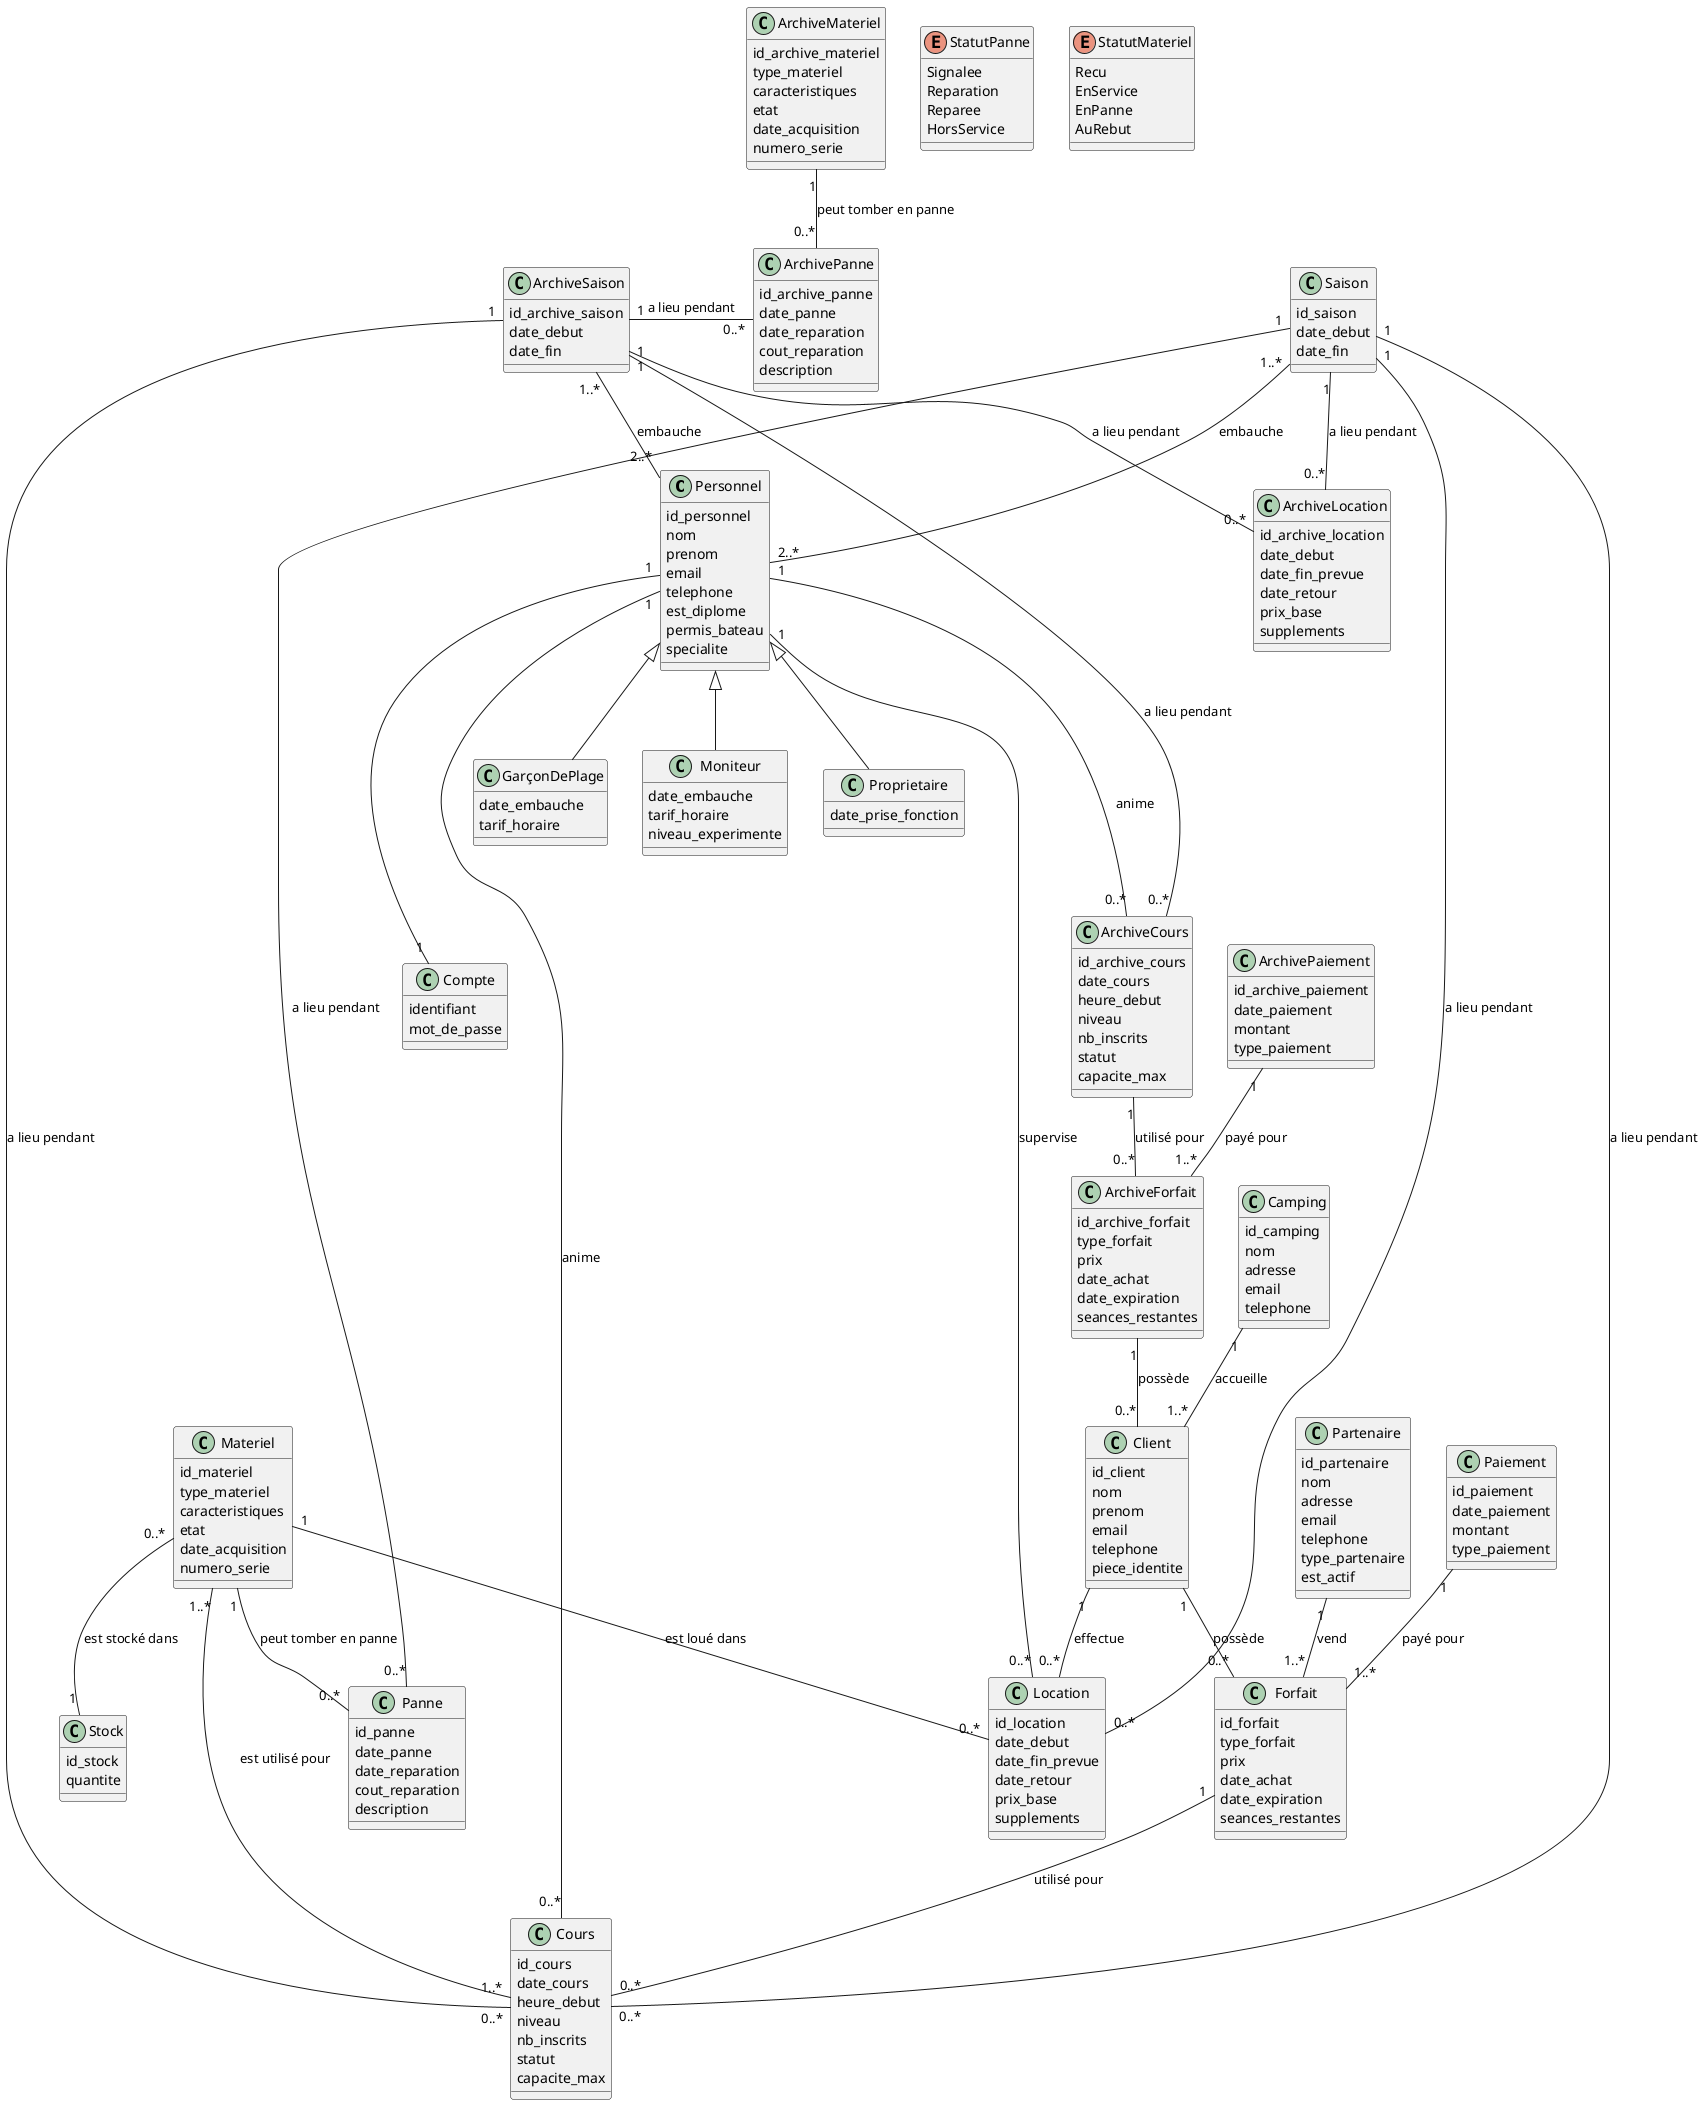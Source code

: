 @startuml
    class Personnel {
        id_personnel
        nom
        prenom
        email
        telephone
        est_diplome
        permis_bateau
        specialite
    }

    class GarçonDePlage extends Personnel {
        date_embauche
        tarif_horaire
    }

    class Moniteur extends Personnel {
        date_embauche
        tarif_horaire
        niveau_experimente
    }

    class Proprietaire extends Personnel {
        date_prise_fonction
    }

    class Compte {
        identifiant
        mot_de_passe
    }

    class Saison {
        id_saison
        date_debut
        date_fin
    }

    class ArchiveSaison {
        id_archive_saison
        date_debut
        date_fin
    }

    class Client {
        id_client
        nom
        prenom
        email
        telephone
        piece_identite
    }

    class Materiel {
        id_materiel
        type_materiel
        caracteristiques
        etat
        date_acquisition
        numero_serie
    }

    class ArchiveMateriel {
        id_archive_materiel
        type_materiel
        caracteristiques
        etat
        date_acquisition
        numero_serie
    }

    class Forfait {
        id_forfait
        type_forfait
        prix
        date_achat
        date_expiration
        seances_restantes
    }

    class ArchiveForfait {
        id_archive_forfait
        type_forfait
        prix
        date_achat
        date_expiration
        seances_restantes
    }

    class Partenaire {
        id_partenaire
        nom
        adresse
        email
        telephone
        type_partenaire
        est_actif
    }

    class Camping {
        id_camping
        nom
        adresse
        email
        telephone
    }

    class Cours {
        id_cours
        date_cours
        heure_debut
        niveau
        nb_inscrits
        statut
        capacite_max
    }

    class ArchiveCours {
        id_archive_cours
        date_cours
        heure_debut
        niveau
        nb_inscrits
        statut
        capacite_max
    }

    class Location {
        id_location
        date_debut
        date_fin_prevue
        date_retour
        prix_base
        supplements
    }

    class ArchiveLocation {
        id_archive_location
        date_debut
        date_fin_prevue
        date_retour
        prix_base
        supplements
    }

    class Panne {
        id_panne
        date_panne
        date_reparation
        cout_reparation
        description
    }

    class ArchivePanne {
        id_archive_panne
        date_panne
        date_reparation
        cout_reparation
        description
    }

    class Stock {
        id_stock
        quantite
    }

    class Paiement {
        id_paiement
        date_paiement
        montant
        type_paiement
    }

    class ArchivePaiement {
        id_archive_paiement
        date_paiement
        montant
        type_paiement
    }

    enum StatutPanne {
        Signalee
        Reparation
        Reparee
        HorsService
    }

    enum StatutMateriel {
        Recu
        EnService
        EnPanne
        AuRebut
    }

    Client "1" -- "0..*" Forfait: possède
    Client "1" -- "0..*" Location: effectue
    Personnel "1" -- "0..*" Cours: anime
    Materiel "1" -- "0..*" Location: est loué dans
    Forfait "1" -- "0..*" Cours: utilisé pour
    Personnel "1" -- "0..*" Location: supervise
    Materiel "1" -- "0..*" Panne: peut tomber en panne
    ArchiveMateriel "1" -- "0..*" ArchivePanne: peut tomber en panne
    Materiel "0..*" -- "1" Stock: est stocké dans
    ArchiveCours "1" -- "0..*" ArchiveForfait: utilisé pour
    Personnel "1" --- "0..*" ArchiveCours : anime
    ArchiveForfait "1" -- "0..*" Client: possède
    Partenaire "1" -- "1..*" Forfait: vend
    Camping "1" -- "1..*" Client: accueille
    Materiel "1..*" - "1..*" Cours: est utilisé pour
    Paiement "1" -- "1..*" Forfait: payé pour
    Saison "1..*" -- "2..*" Personnel: embauche
    Saison "1" -- "0..*" Cours: a lieu pendant
    Saison "1" -- "0..*" Location: a lieu pendant
    Saison "1" -- "0..*" Panne: a lieu pendant
    Saison "1" -- "0..*" ArchiveLocation: a lieu pendant
    ArchiveSaison "1..*" -- "2..*" Personnel: embauche
    ArchiveSaison "1" -- "0..*" Cours: a lieu pendant
    ArchiveSaison "1" - "0..*" ArchivePanne: a lieu pendant
    ArchiveSaison "1" -- "0..*" ArchiveCours: a lieu pendant
    ArchiveSaison "1" -- "0..*" ArchiveLocation: a lieu pendant
    ArchivePaiement "1" -- "1..*" ArchiveForfait: payé pour
    Personnel "1" --- "1" Compte

@enduml
